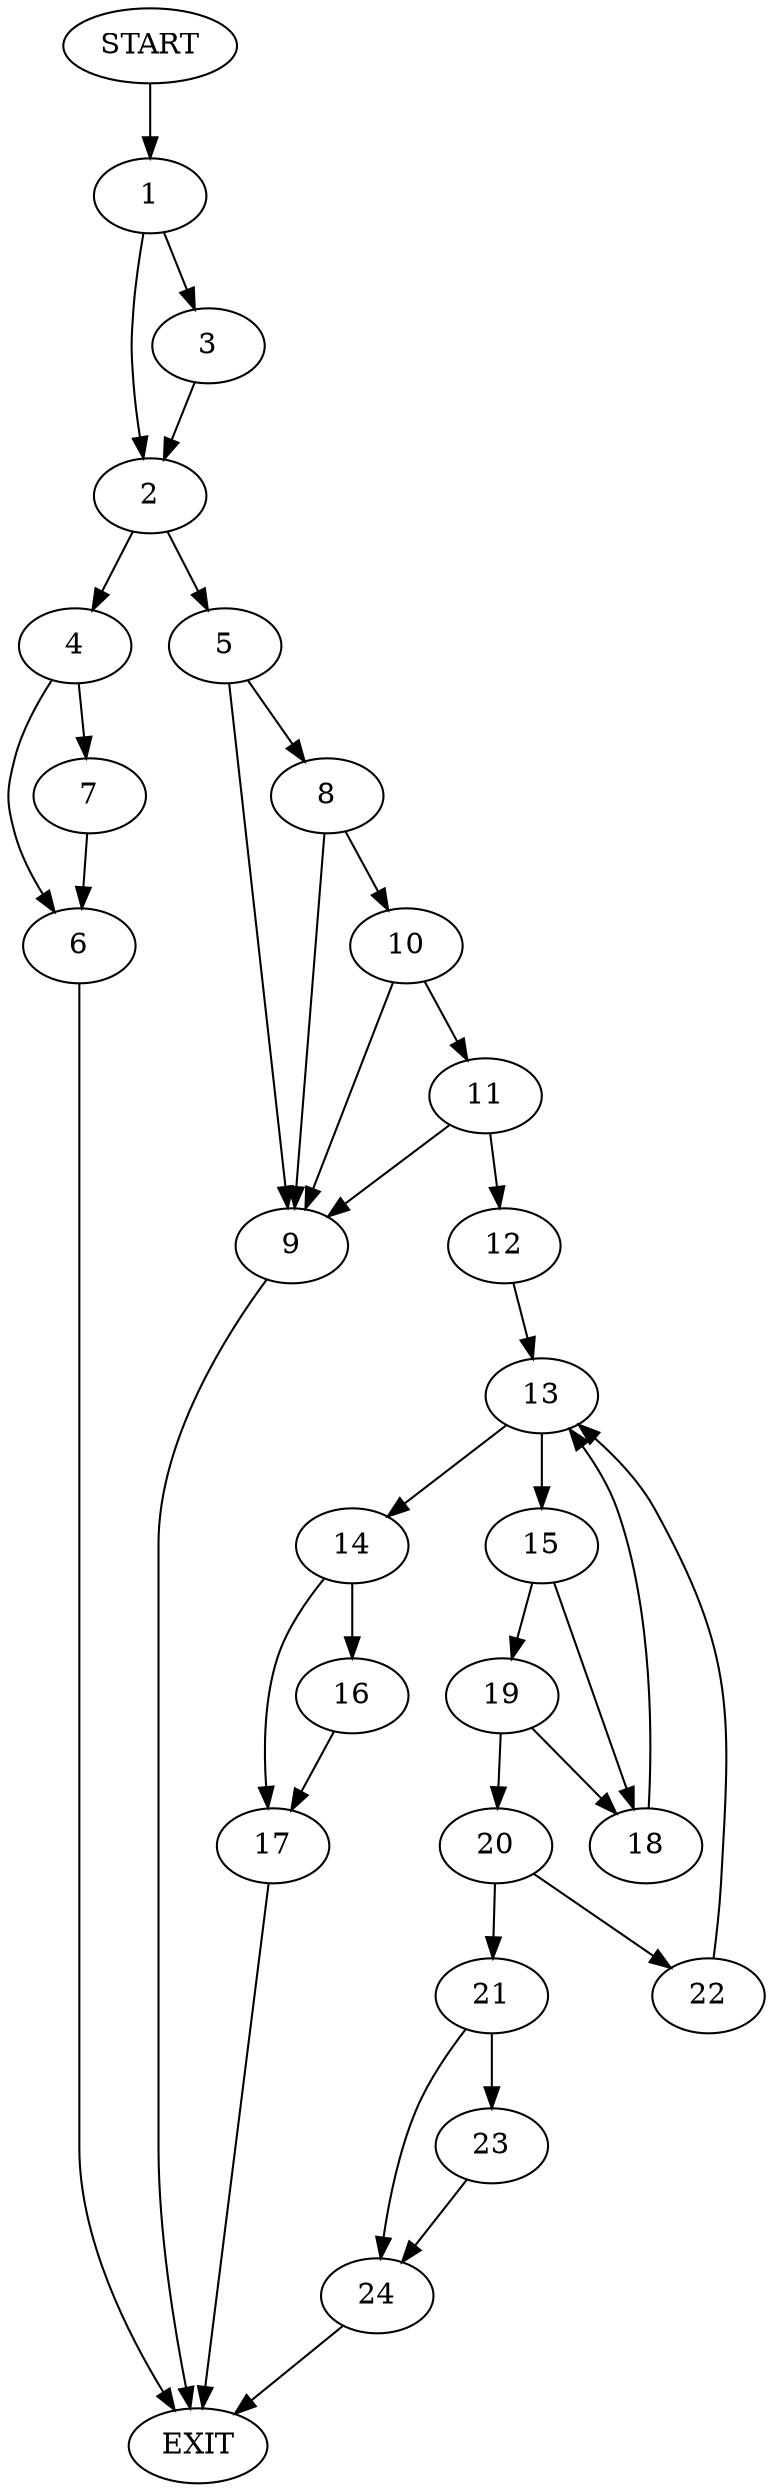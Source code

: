 digraph {
0 [label="START"]
25 [label="EXIT"]
0 -> 1
1 -> 2
1 -> 3
2 -> 4
2 -> 5
3 -> 2
4 -> 6
4 -> 7
5 -> 8
5 -> 9
7 -> 6
6 -> 25
9 -> 25
8 -> 10
8 -> 9
10 -> 11
10 -> 9
11 -> 9
11 -> 12
12 -> 13
13 -> 14
13 -> 15
14 -> 16
14 -> 17
15 -> 18
15 -> 19
19 -> 18
19 -> 20
18 -> 13
20 -> 21
20 -> 22
22 -> 13
21 -> 23
21 -> 24
24 -> 25
23 -> 24
16 -> 17
17 -> 25
}
